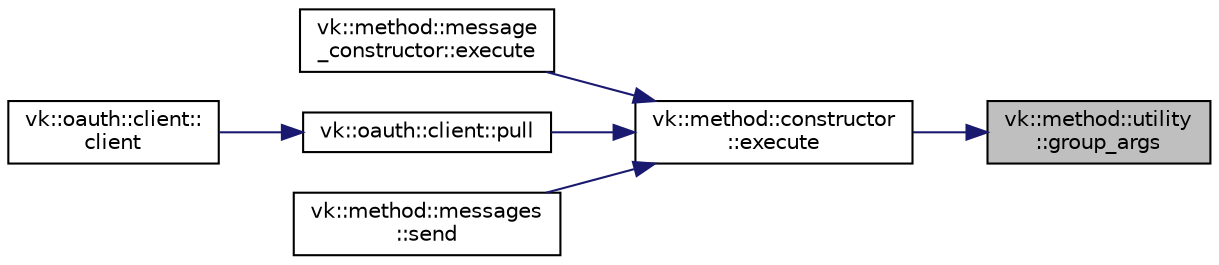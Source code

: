 digraph "vk::method::utility::group_args"
{
 // LATEX_PDF_SIZE
  edge [fontname="Helvetica",fontsize="10",labelfontname="Helvetica",labelfontsize="10"];
  node [fontname="Helvetica",fontsize="10",shape=record];
  rankdir="RL";
  Node1 [label="vk::method::utility\l::group_args",height=0.2,width=0.4,color="black", fillcolor="grey75", style="filled", fontcolor="black",tooltip=" "];
  Node1 -> Node2 [dir="back",color="midnightblue",fontsize="10",style="solid",fontname="Helvetica"];
  Node2 [label="vk::method::constructor\l::execute",height=0.2,width=0.4,color="black", fillcolor="white", style="filled",URL="$classvk_1_1method_1_1constructor.html#a2b5cb59484af52b1a079599267b5df37",tooltip="Process VK request."];
  Node2 -> Node3 [dir="back",color="midnightblue",fontsize="10",style="solid",fontname="Helvetica"];
  Node3 [label="vk::method::message\l_constructor::execute",height=0.2,width=0.4,color="black", fillcolor="white", style="filled",URL="$classvk_1_1method_1_1message__constructor.html#a97ba865f9bfc06d833869f86d10135f2",tooltip=" "];
  Node2 -> Node4 [dir="back",color="midnightblue",fontsize="10",style="solid",fontname="Helvetica"];
  Node4 [label="vk::oauth::client::pull",height=0.2,width=0.4,color="black", fillcolor="white", style="filled",URL="$classvk_1_1oauth_1_1client.html#a4e076f3759181ee177f347fdbf36ec70",tooltip="Try get user data."];
  Node4 -> Node5 [dir="back",color="midnightblue",fontsize="10",style="solid",fontname="Helvetica"];
  Node5 [label="vk::oauth::client::\lclient",height=0.2,width=0.4,color="black", fillcolor="white", style="filled",URL="$classvk_1_1oauth_1_1client.html#abe14e319ea960dfa9be7efc9b599253d",tooltip=" "];
  Node2 -> Node6 [dir="back",color="midnightblue",fontsize="10",style="solid",fontname="Helvetica"];
  Node6 [label="vk::method::messages\l::send",height=0.2,width=0.4,color="black", fillcolor="white", style="filled",URL="$classvk_1_1method_1_1messages.html#a5ab5a2a52690078ac631a83925bea25f",tooltip=" "];
}
